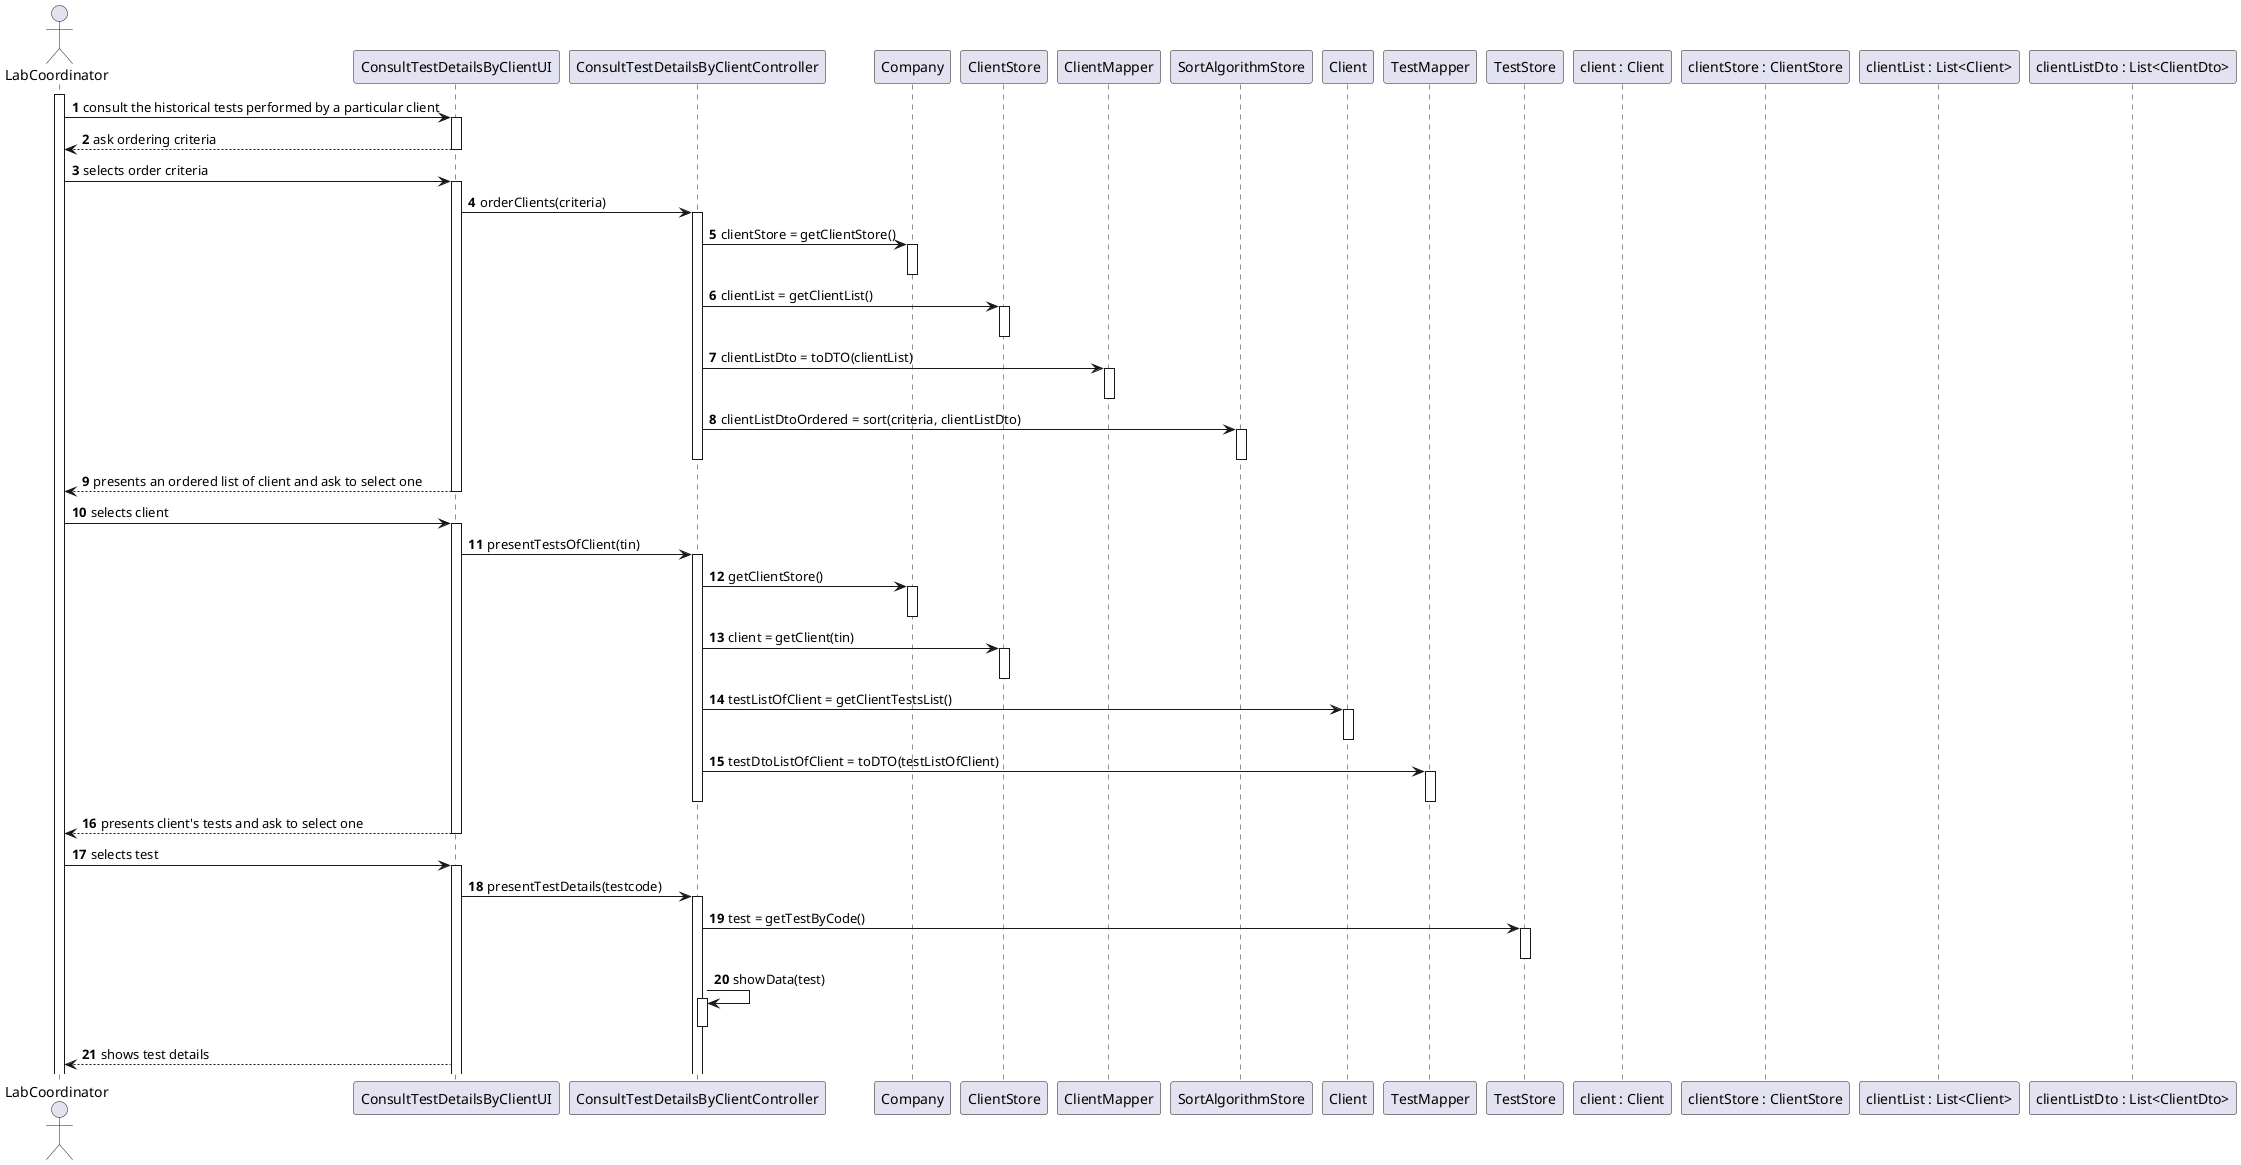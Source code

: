 @startuml
'https://plantuml.com/sequence-diagram

autonumber
actor "LabCoordinator" as LB
activate LB
LB -> ConsultTestDetailsByClientUI : consult the historical tests performed by a particular client
activate ConsultTestDetailsByClientUI
ConsultTestDetailsByClientUI --> LB : ask ordering criteria
deactivate ConsultTestDetailsByClientUI
LB -> ConsultTestDetailsByClientUI : selects order criteria
activate ConsultTestDetailsByClientUI
ConsultTestDetailsByClientUI -> ConsultTestDetailsByClientController : orderClients(criteria)
activate ConsultTestDetailsByClientController
ConsultTestDetailsByClientController -> Company : clientStore = getClientStore()
activate Company
deactivate Company
ConsultTestDetailsByClientController -> ClientStore : clientList = getClientList()
activate ClientStore
deactivate ClientStore
ConsultTestDetailsByClientController -> ClientMapper  : clientListDto = toDTO(clientList)
activate ClientMapper
deactivate ClientMapper
ConsultTestDetailsByClientController -> SortAlgorithmStore : clientListDtoOrdered = sort(criteria, clientListDto)
activate SortAlgorithmStore
deactivate SortAlgorithmStore
deactivate ConsultTestDetailsByClientController

ConsultTestDetailsByClientUI --> LB : presents an ordered list of client and ask to select one
deactivate ConsultTestDetailsByClientUI
LB -> ConsultTestDetailsByClientUI : selects client
activate ConsultTestDetailsByClientUI
ConsultTestDetailsByClientUI -> ConsultTestDetailsByClientController :  presentTestsOfClient(tin)
activate ConsultTestDetailsByClientController
ConsultTestDetailsByClientController -> Company ++ : getClientStore()
deactivate Company
ConsultTestDetailsByClientController -> ClientStore ++ : client = getClient(tin)
deactivate ClientStore
ConsultTestDetailsByClientController -> Client ++ : testListOfClient = getClientTestsList()
deactivate Client
ConsultTestDetailsByClientController -> TestMapper : testDtoListOfClient = toDTO(testListOfClient)
activate TestMapper
deactivate TestMapper
deactivate ConsultTestDetailsByClientController
ConsultTestDetailsByClientUI --> LB : presents client's tests and ask to select one
deactivate ConsultTestDetailsByClientUI
LB -> ConsultTestDetailsByClientUI : selects test
activate ConsultTestDetailsByClientUI

ConsultTestDetailsByClientUI -> ConsultTestDetailsByClientController  : presentTestDetails(testcode)
activate ConsultTestDetailsByClientController
ConsultTestDetailsByClientController -> TestStore ++: test = getTestByCode()
deactivate TestStore
ConsultTestDetailsByClientController -> ConsultTestDetailsByClientController : showData(test)
activate ConsultTestDetailsByClientController

deactivate ConsultTestDetailsByClientController
ConsultTestDetailsByClientUI --> LB : shows test details
participant "client : Client"
participant "clientStore : ClientStore"
participant "clientList : List<Client>"
participant "clientListDto : List<ClientDto>"


@enduml